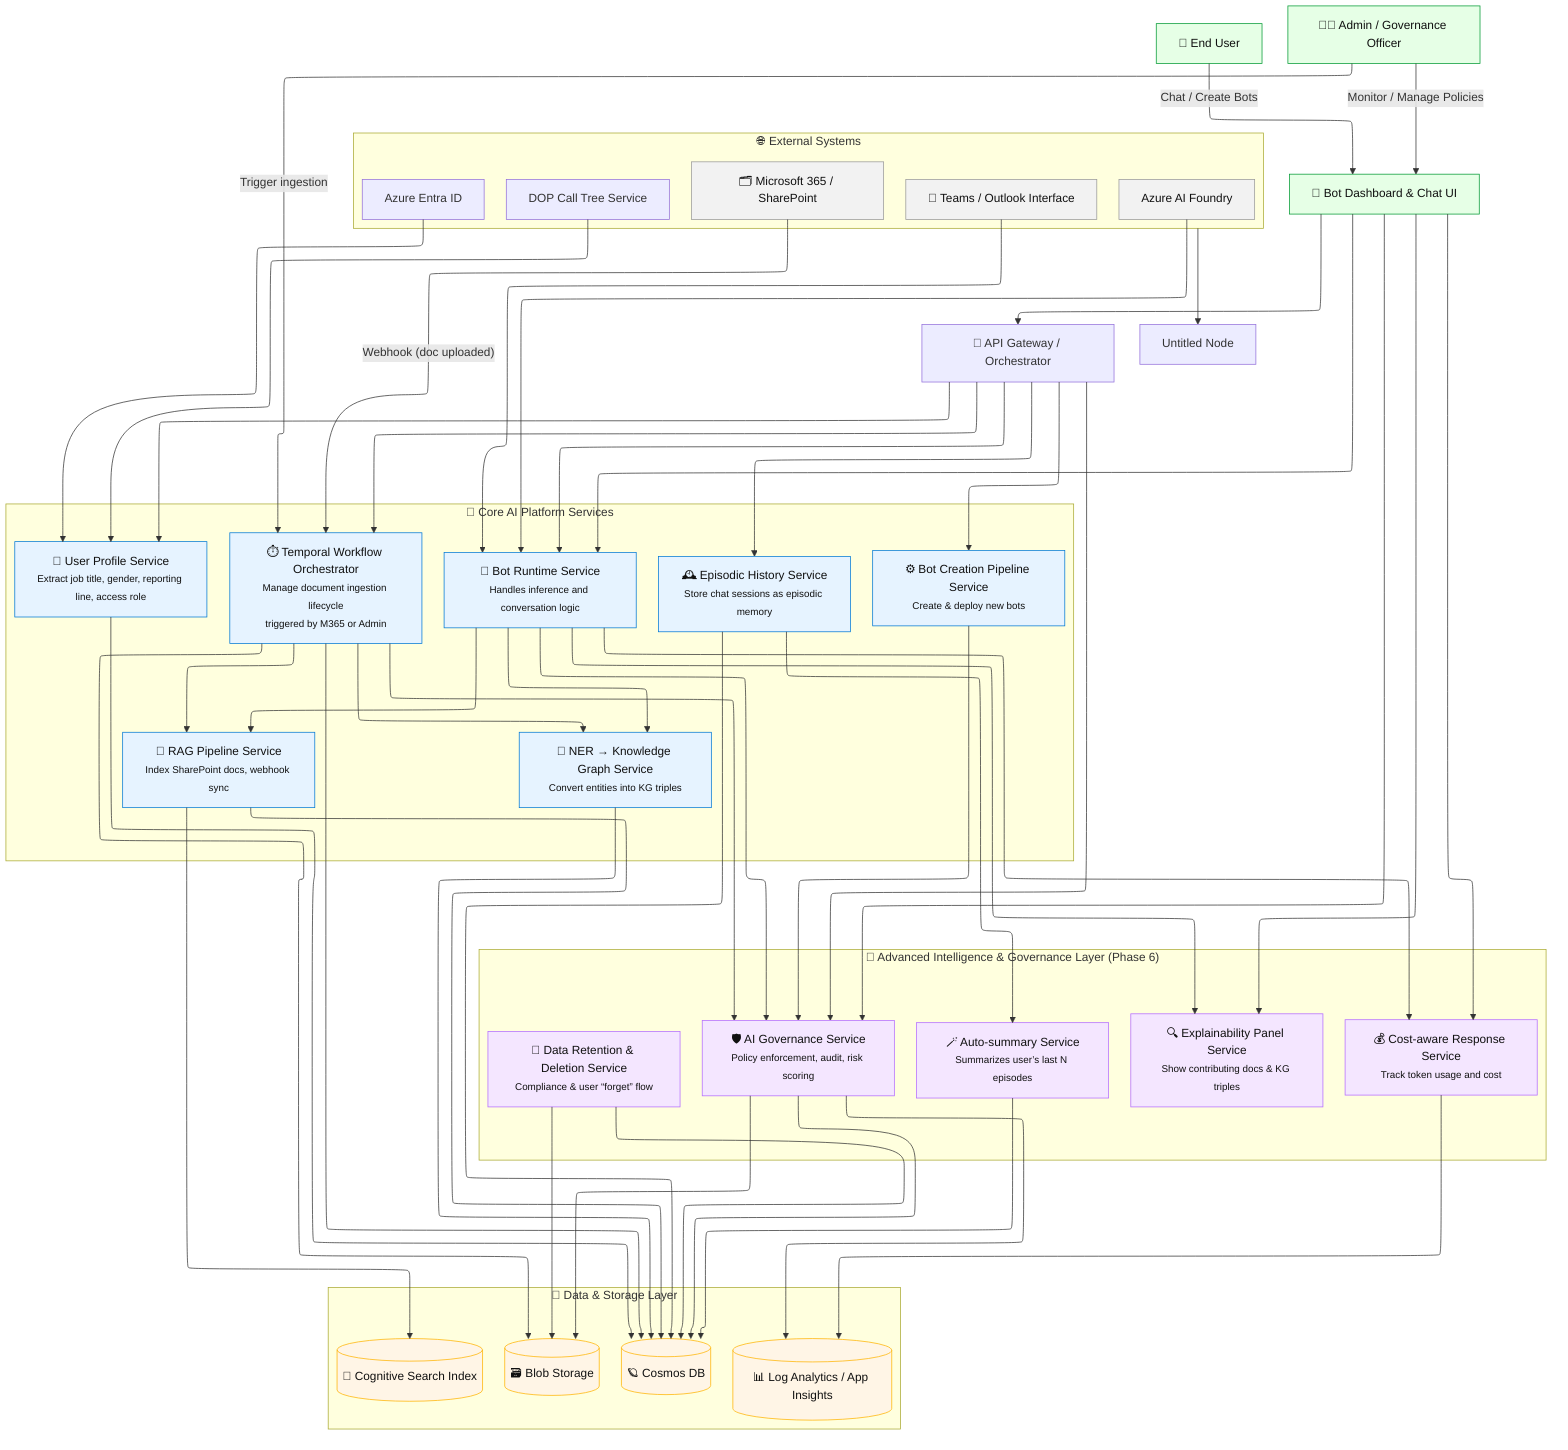 ---
config:
  theme: default
  layout: elk
---
flowchart TD
 subgraph External["🌐 External Systems"]
        M365["🗂️ Microsoft 365 / SharePoint"]
        EntraID["Azure Entra ID"]
        DOPCT["DOP Call Tree Service"]
        Foundry["Azure AI Foundry"]
        Teams["💬 Teams / Outlook Interface"]
  end
 subgraph Core["🧩 Core AI Platform Services"]
        UP["📇 User Profile Service<br><small>Extract job title, gender, reporting line, access role</small>"]
        EH["🕰️ Episodic History Service<br><small>Store chat sessions as episodic memory</small>"]
        KG["🧠 NER → Knowledge Graph Service<br><small>Convert entities into KG triples</small>"]
        RAG["📘 RAG Pipeline Service<br><small>Index SharePoint docs, webhook sync</small>"]
        BC["⚙️ Bot Creation Pipeline Service<br><small>Create &amp; deploy new bots</small>"]
        BR["💬 Bot Runtime Service<br><small>Handles inference and conversation logic</small>"]
        TWF["⏱️ Temporal Workflow Orchestrator<br><small>Manage document ingestion lifecycle<br>triggered by M365 or Admin</small>"]
  end
 subgraph Adv["🧠 Advanced Intelligence & Governance Layer (Phase 6)"]
        SUM["🪄 Auto-summary Service<br><small>Summarizes user’s last N episodes</small>"]
        EXP["🔍 Explainability Panel Service<br><small>Show contributing docs &amp; KG triples</small>"]
        COST["💰 Cost-aware Response Service<br><small>Track token usage and cost</small>"]
        RET["🧹 Data Retention &amp; Deletion Service<br><small>Compliance &amp; user “forget” flow</small>"]
        GOV["🛡️ AI Governance Service<br><small>Policy enforcement, audit, risk scoring</small>"]
  end
 subgraph Data["💾 Data & Storage Layer"]
        COSMOS[("🪐 Cosmos DB")]
        SEARCH[("🔎 Cognitive Search Index")]
        BLOB[("🗃️ Blob Storage")]
        LOGS[("📊 Log Analytics / App Insights")]
  end
    U["👤 End User"] -- Chat / Create Bots --> UI["🧭 Bot Dashboard & Chat UI"]
    A["🧑‍💼 Admin / Governance Officer"] -- Monitor / Manage Policies --> UI
    UI --> AGW["🧱 API Gateway / Orchestrator"] & BR & GOV & EXP & COST
    AGW --> UP & EH & BC & BR & GOV & TWF
    M365 -- Webhook (doc uploaded) --> TWF
    A -- Trigger ingestion --> TWF
    TWF --> RAG & KG & BLOB & COSMOS & GOV
    EH --> SUM & COSMOS
    SUM --> COSMOS
    RAG --> SEARCH & COSMOS
    BR --> RAG & KG & EXP & COST & GOV
    GOV --> BLOB & COSMOS & LOGS
    RET --> COSMOS & BLOB
    COST --> LOGS
    BC --> GOV
    EntraID --> UP
    DOPCT --> UP
    Teams --> BR
    Foundry --> BR
    KG --> COSMOS
    UP --> COSMOS
    External --> n1["Untitled Node"]
     M365:::external
     Foundry:::external
     Teams:::external
     UP:::service
     EH:::service
     KG:::service
     RAG:::service
     BC:::service
     BR:::service
     TWF:::service
     SUM:::adv
     EXP:::adv
     COST:::adv
     RET:::adv
     GOV:::adv
     COSMOS:::data
     SEARCH:::data
     BLOB:::data
     LOGS:::data
     U:::ui
     UI:::ui
     A:::ui
    classDef service fill:#e6f3ff,stroke:#0078d4,stroke-width:1px,color:#111
    classDef data fill:#fff5e6,stroke:#ffb300,stroke-width:1px,color:#111
    classDef adv fill:#f4e6ff,stroke:#b36bff,stroke-width:1px,color:#111
    classDef external fill:#f2f2f2,stroke:#999,stroke-width:1px,color:#111
    classDef ui fill:#e6ffe6,stroke:#009933,stroke-width:1px,color:#111